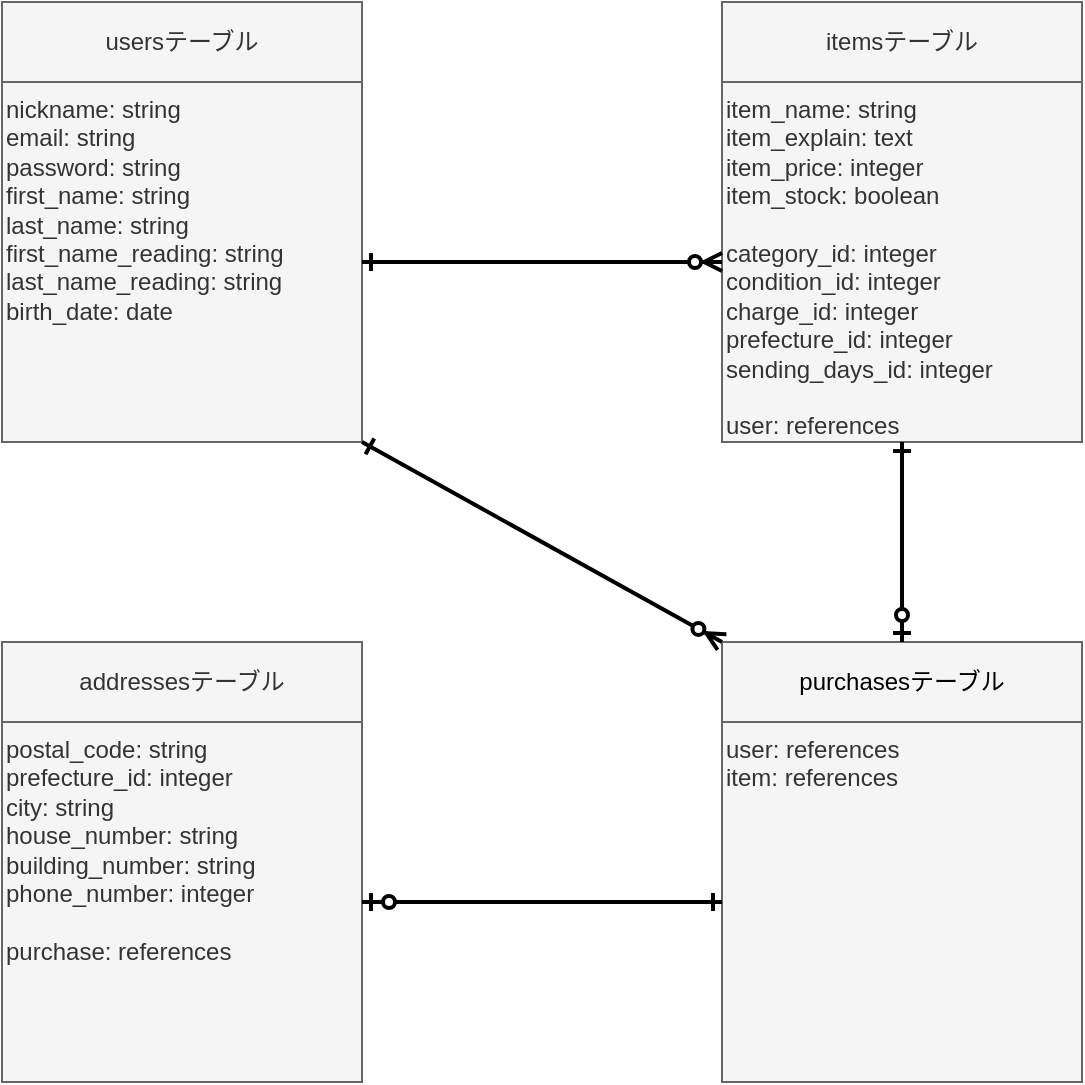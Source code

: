 <mxfile version="14.2.4" type="embed">
    <diagram id="XQ0Ql1WSQjqZErnAeBwO" name="ページ1">
        <mxGraphModel dx="968" dy="627" grid="1" gridSize="10" guides="1" tooltips="1" connect="1" arrows="1" fold="1" page="1" pageScale="1" pageWidth="827" pageHeight="1169" math="0" shadow="0">
            <root>
                <mxCell id="0"/>
                <mxCell id="1" parent="0"/>
                <mxCell id="2" value="nickname: string&lt;br&gt;email: string&lt;br&gt;password: string&lt;br&gt;first_name: string&lt;br&gt;last_name: string&lt;br&gt;first_name_reading: string&lt;br&gt;last_name_reading: string&lt;br&gt;birth_date: date" style="whiteSpace=wrap;html=1;aspect=fixed;align=left;fillColor=#f5f5f5;strokeColor=#666666;fontColor=#333333;horizontal=1;labelPosition=center;verticalLabelPosition=middle;verticalAlign=top;" parent="1" vertex="1">
                    <mxGeometry x="40" y="80" width="180" height="180" as="geometry"/>
                </mxCell>
                <mxCell id="8" value="item_name: string&lt;br&gt;item_explain: text&lt;br&gt;item_price: integer&lt;br&gt;item_stock: boolean&lt;br&gt;&lt;br&gt;category_id: integer&lt;br&gt;condition_id: integer&lt;br&gt;charge_id: integer&lt;br&gt;prefecture_id: integer&lt;br&gt;sending_days_id: integer&lt;br&gt;&lt;br&gt;user: references" style="whiteSpace=wrap;html=1;aspect=fixed;align=left;fillColor=#f5f5f5;strokeColor=#666666;fontColor=#333333;horizontal=1;labelPosition=center;verticalLabelPosition=middle;verticalAlign=top;" parent="1" vertex="1">
                    <mxGeometry x="400" y="80" width="180" height="180" as="geometry"/>
                </mxCell>
                <mxCell id="10" value="user: references&lt;br&gt;item: references" style="whiteSpace=wrap;html=1;aspect=fixed;align=left;fillColor=#f5f5f5;strokeColor=#666666;fontColor=#333333;horizontal=1;labelPosition=center;verticalLabelPosition=middle;verticalAlign=top;" parent="1" vertex="1">
                    <mxGeometry x="400" y="400" width="180" height="180" as="geometry"/>
                </mxCell>
                <mxCell id="11" value="" style="endArrow=ERone;html=1;entryX=1;entryY=0.5;entryDx=0;entryDy=0;exitX=0;exitY=0.5;exitDx=0;exitDy=0;startArrow=ERzeroToMany;startFill=1;endFill=0;jumpSize=6;strokeWidth=2;endSize=6;" parent="1" source="8" target="2" edge="1">
                    <mxGeometry width="50" height="50" relative="1" as="geometry">
                        <mxPoint x="330" y="370" as="sourcePoint"/>
                        <mxPoint x="380" y="320" as="targetPoint"/>
                    </mxGeometry>
                </mxCell>
                <mxCell id="14" value="postal_code: string&lt;br&gt;prefecture_id: integer&lt;br&gt;city: string&lt;br&gt;house_number: string&lt;br&gt;building_number: string&lt;br&gt;phone_number: integer&lt;br&gt;&lt;br&gt;purchase: references" style="whiteSpace=wrap;html=1;aspect=fixed;align=left;fillColor=#f5f5f5;strokeColor=#666666;fontColor=#333333;horizontal=1;labelPosition=center;verticalLabelPosition=middle;verticalAlign=top;" parent="1" vertex="1">
                    <mxGeometry x="40" y="400" width="180" height="180" as="geometry"/>
                </mxCell>
                <mxCell id="15" value="" style="endArrow=ERzeroToOne;html=1;entryX=1;entryY=0.5;entryDx=0;entryDy=0;startArrow=ERone;startFill=0;endFill=1;jumpSize=6;strokeWidth=2;endSize=6;" parent="1" source="10" target="14" edge="1">
                    <mxGeometry width="50" height="50" relative="1" as="geometry">
                        <mxPoint x="410" y="235" as="sourcePoint"/>
                        <mxPoint x="180" y="235" as="targetPoint"/>
                    </mxGeometry>
                </mxCell>
                <mxCell id="26" value="&lt;span style=&quot;&quot;&gt;addressesテーブル&lt;/span&gt;" style="rounded=0;whiteSpace=wrap;html=1;align=center;fillColor=#f5f5f5;strokeColor=#666666;fontColor=#333333;" parent="1" vertex="1">
                    <mxGeometry x="40" y="360" width="180" height="40" as="geometry"/>
                </mxCell>
                <mxCell id="27" value="&lt;font color=&quot;#000000&quot;&gt;purchasesテーブル&lt;/font&gt;" style="rounded=0;whiteSpace=wrap;html=1;align=center;fillColor=#f5f5f5;strokeColor=#666666;fontColor=#333333;" parent="1" vertex="1">
                    <mxGeometry x="400" y="360" width="180" height="40" as="geometry"/>
                </mxCell>
                <mxCell id="28" value="&lt;span&gt;usersテーブル&lt;/span&gt;" style="rounded=0;whiteSpace=wrap;html=1;align=center;fillColor=#f5f5f5;strokeColor=#666666;fontColor=#333333;" parent="1" vertex="1">
                    <mxGeometry x="40" y="40" width="180" height="40" as="geometry"/>
                </mxCell>
                <mxCell id="29" value="&lt;span&gt;itemsテーブル&lt;/span&gt;" style="rounded=0;whiteSpace=wrap;html=1;align=center;fillColor=#f5f5f5;strokeColor=#666666;fontColor=#333333;" parent="1" vertex="1">
                    <mxGeometry x="400" y="40" width="180" height="40" as="geometry"/>
                </mxCell>
                <mxCell id="30" value="" style="endArrow=ERzeroToOne;html=1;entryX=0.5;entryY=0;entryDx=0;entryDy=0;exitX=0.5;exitY=1;exitDx=0;exitDy=0;startArrow=ERone;startFill=0;endFill=1;jumpSize=6;strokeWidth=2;endSize=6;" parent="1" source="8" target="27" edge="1">
                    <mxGeometry width="50" height="50" relative="1" as="geometry">
                        <mxPoint x="410" y="170" as="sourcePoint"/>
                        <mxPoint x="210" y="170" as="targetPoint"/>
                    </mxGeometry>
                </mxCell>
                <mxCell id="31" value="" style="endArrow=ERone;html=1;entryX=1;entryY=1;entryDx=0;entryDy=0;exitX=0;exitY=0;exitDx=0;exitDy=0;startArrow=ERzeroToMany;startFill=1;endFill=0;jumpSize=6;strokeWidth=2;endSize=6;" parent="1" source="27" target="2" edge="1">
                    <mxGeometry width="50" height="50" relative="1" as="geometry">
                        <mxPoint x="410" y="175" as="sourcePoint"/>
                        <mxPoint x="220" y="175" as="targetPoint"/>
                    </mxGeometry>
                </mxCell>
            </root>
        </mxGraphModel>
    </diagram>
</mxfile>